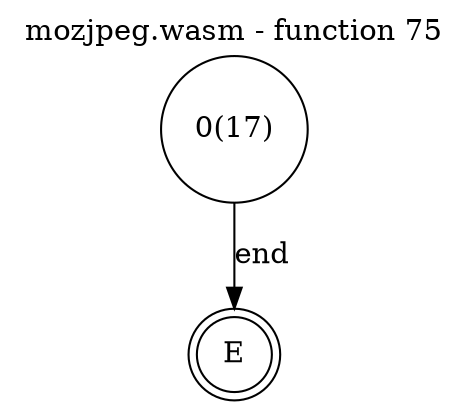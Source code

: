 digraph finite_state_machine {
    label = "mozjpeg.wasm - function 75"
    labelloc =  t
    labelfontsize = 16
    labelfontcolor = black
    labelfontname = "Helvetica"
    node [shape = doublecircle]; E ;
node [shape=circle, fontcolor=black, style="", label="0(17)"]0
node [shape=circle, fontcolor=black, style="", label="E"]E
    0 -> E[label="end"];
}
